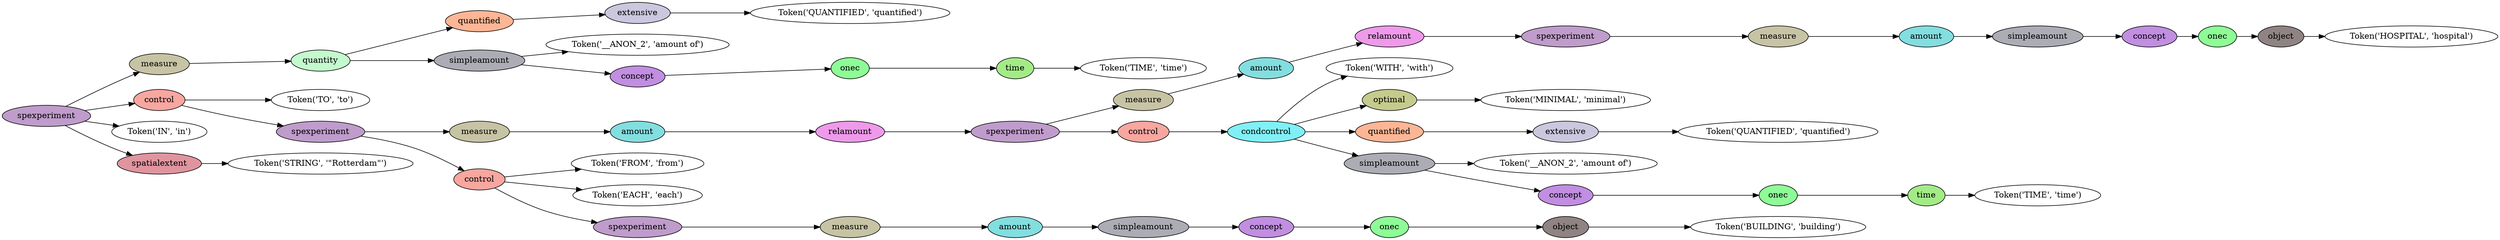 digraph G {
rankdir=LR;
0 [label="Token('QUANTIFIED', 'quantified')"];
1 [fillcolor="#cbc7de", label=extensive, style=filled];
1 -> 0;
2 [fillcolor="#fdb695", label=quantified, style=filled];
2 -> 1;
3 [label="Token('__ANON_2', 'amount of')"];
4 [label="Token('TIME', 'time')"];
5 [fillcolor="#a3eb86", label=time, style=filled];
5 -> 4;
6 [fillcolor="#8efc96", label=onec, style=filled];
6 -> 5;
7 [fillcolor="#c18ee2", label=concept, style=filled];
7 -> 6;
8 [fillcolor="#acacb5", label=simpleamount, style=filled];
8 -> 3;
8 -> 7;
9 [fillcolor="#c4f8ce", label=quantity, style=filled];
9 -> 2;
9 -> 8;
10 [fillcolor="#c7c4a5", label=measure, style=filled];
10 -> 9;
11 [label="Token('TO', 'to')"];
12 [label="Token('HOSPITAL', 'hospital')"];
13 [fillcolor="#8f8383", label=object, style=filled];
13 -> 12;
14 [fillcolor="#8efc96", label=onec, style=filled];
14 -> 13;
15 [fillcolor="#c18ee2", label=concept, style=filled];
15 -> 14;
16 [fillcolor="#acacb5", label=simpleamount, style=filled];
16 -> 15;
17 [fillcolor="#83dee0", label=amount, style=filled];
17 -> 16;
18 [fillcolor="#c7c4a5", label=measure, style=filled];
18 -> 17;
19 [fillcolor="#bf9ccb", label=spexperiment, style=filled];
19 -> 18;
20 [fillcolor="#ef99eb", label=relamount, style=filled];
20 -> 19;
21 [fillcolor="#83dee0", label=amount, style=filled];
21 -> 20;
22 [fillcolor="#c7c4a5", label=measure, style=filled];
22 -> 21;
23 [label="Token('WITH', 'with')"];
24 [label="Token('MINIMAL', 'minimal')"];
25 [fillcolor="#c5cb8c", label=optimal, style=filled];
25 -> 24;
26 [label="Token('QUANTIFIED', 'quantified')"];
27 [fillcolor="#cbc7de", label=extensive, style=filled];
27 -> 26;
28 [fillcolor="#fdb695", label=quantified, style=filled];
28 -> 27;
29 [label="Token('__ANON_2', 'amount of')"];
30 [label="Token('TIME', 'time')"];
31 [fillcolor="#a3eb86", label=time, style=filled];
31 -> 30;
32 [fillcolor="#8efc96", label=onec, style=filled];
32 -> 31;
33 [fillcolor="#c18ee2", label=concept, style=filled];
33 -> 32;
34 [fillcolor="#acacb5", label=simpleamount, style=filled];
34 -> 29;
34 -> 33;
35 [fillcolor="#80f0f6", label=condcontrol, style=filled];
35 -> 23;
35 -> 25;
35 -> 28;
35 -> 34;
36 [fillcolor="#f8a6a0", label=control, style=filled];
36 -> 35;
37 [fillcolor="#bf9ccb", label=spexperiment, style=filled];
37 -> 22;
37 -> 36;
38 [fillcolor="#ef99eb", label=relamount, style=filled];
38 -> 37;
39 [fillcolor="#83dee0", label=amount, style=filled];
39 -> 38;
40 [fillcolor="#c7c4a5", label=measure, style=filled];
40 -> 39;
41 [label="Token('FROM', 'from')"];
42 [label="Token('EACH', 'each')"];
43 [label="Token('BUILDING', 'building')"];
44 [fillcolor="#8f8383", label=object, style=filled];
44 -> 43;
45 [fillcolor="#8efc96", label=onec, style=filled];
45 -> 44;
46 [fillcolor="#c18ee2", label=concept, style=filled];
46 -> 45;
47 [fillcolor="#acacb5", label=simpleamount, style=filled];
47 -> 46;
48 [fillcolor="#83dee0", label=amount, style=filled];
48 -> 47;
49 [fillcolor="#c7c4a5", label=measure, style=filled];
49 -> 48;
50 [fillcolor="#bf9ccb", label=spexperiment, style=filled];
50 -> 49;
51 [fillcolor="#f8a6a0", label=control, style=filled];
51 -> 41;
51 -> 42;
51 -> 50;
52 [fillcolor="#bf9ccb", label=spexperiment, style=filled];
52 -> 40;
52 -> 51;
53 [fillcolor="#f8a6a0", label=control, style=filled];
53 -> 11;
53 -> 52;
54 [label="Token('IN', 'in')"];
55 [label="Token('STRING', '\"Rotterdam\"')"];
56 [fillcolor="#e0959e", label=spatialextent, style=filled];
56 -> 55;
57 [fillcolor="#bf9ccb", label=spexperiment, style=filled];
57 -> 10;
57 -> 53;
57 -> 54;
57 -> 56;
}
